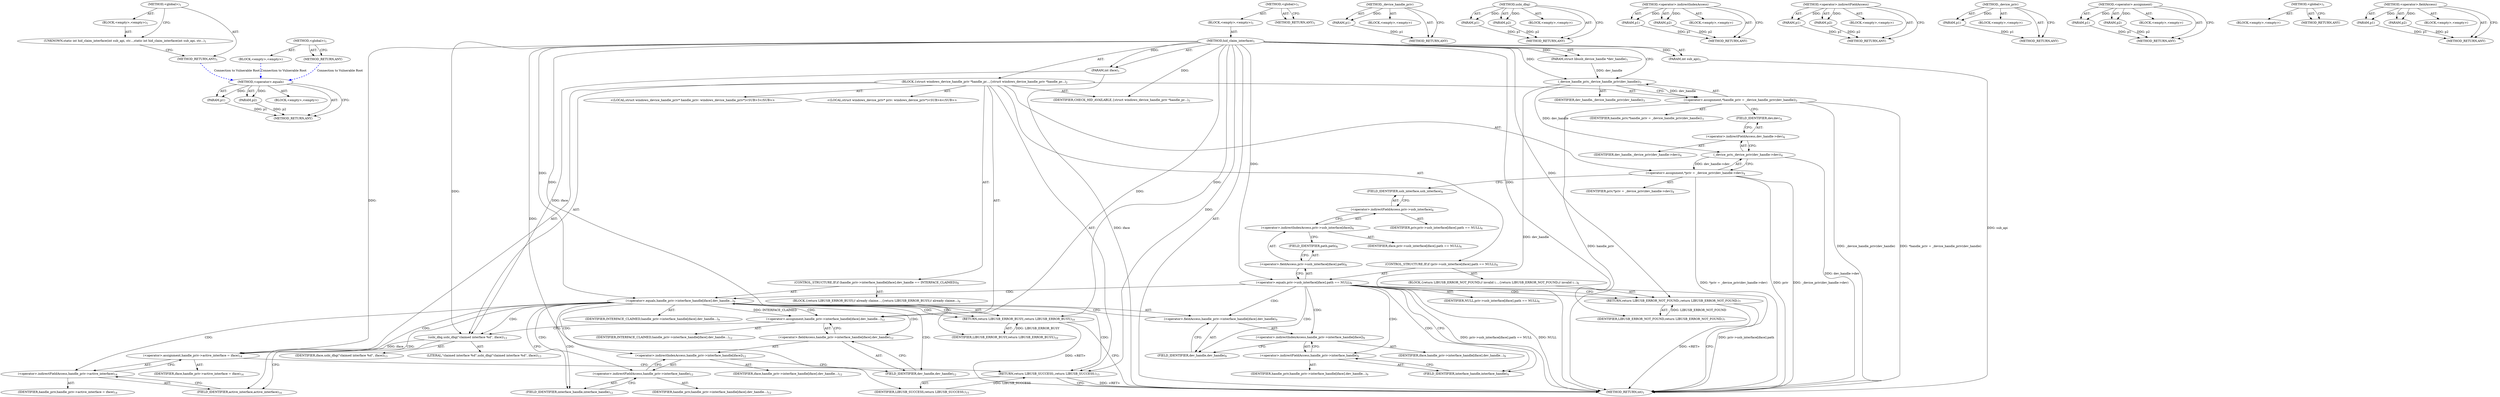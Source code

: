 digraph "&lt;global&gt;" {
vulnerable_114 [label=<(METHOD,&lt;operator&gt;.equals)>];
vulnerable_115 [label=<(PARAM,p1)>];
vulnerable_116 [label=<(PARAM,p2)>];
vulnerable_117 [label=<(BLOCK,&lt;empty&gt;,&lt;empty&gt;)>];
vulnerable_118 [label=<(METHOD_RETURN,ANY)>];
vulnerable_6 [label=<(METHOD,&lt;global&gt;)<SUB>1</SUB>>];
vulnerable_7 [label=<(BLOCK,&lt;empty&gt;,&lt;empty&gt;)<SUB>1</SUB>>];
vulnerable_8 [label=<(METHOD,hid_claim_interface)<SUB>1</SUB>>];
vulnerable_9 [label=<(PARAM,int sub_api)<SUB>1</SUB>>];
vulnerable_10 [label=<(PARAM,struct libusb_device_handle *dev_handle)<SUB>1</SUB>>];
vulnerable_11 [label=<(PARAM,int iface)<SUB>1</SUB>>];
vulnerable_12 [label=<(BLOCK,{
	struct windows_device_handle_priv *handle_pr...,{
	struct windows_device_handle_priv *handle_pr...)<SUB>2</SUB>>];
vulnerable_13 [label="<(LOCAL,struct windows_device_handle_priv* handle_priv: windows_device_handle_priv*)<SUB>3</SUB>>"];
vulnerable_14 [label=<(&lt;operator&gt;.assignment,*handle_priv = _device_handle_priv(dev_handle))<SUB>3</SUB>>];
vulnerable_15 [label=<(IDENTIFIER,handle_priv,*handle_priv = _device_handle_priv(dev_handle))<SUB>3</SUB>>];
vulnerable_16 [label=<(_device_handle_priv,_device_handle_priv(dev_handle))<SUB>3</SUB>>];
vulnerable_17 [label=<(IDENTIFIER,dev_handle,_device_handle_priv(dev_handle))<SUB>3</SUB>>];
vulnerable_18 [label="<(LOCAL,struct windows_device_priv* priv: windows_device_priv*)<SUB>4</SUB>>"];
vulnerable_19 [label=<(&lt;operator&gt;.assignment,*priv = _device_priv(dev_handle-&gt;dev))<SUB>4</SUB>>];
vulnerable_20 [label=<(IDENTIFIER,priv,*priv = _device_priv(dev_handle-&gt;dev))<SUB>4</SUB>>];
vulnerable_21 [label=<(_device_priv,_device_priv(dev_handle-&gt;dev))<SUB>4</SUB>>];
vulnerable_22 [label=<(&lt;operator&gt;.indirectFieldAccess,dev_handle-&gt;dev)<SUB>4</SUB>>];
vulnerable_23 [label=<(IDENTIFIER,dev_handle,_device_priv(dev_handle-&gt;dev))<SUB>4</SUB>>];
vulnerable_24 [label=<(FIELD_IDENTIFIER,dev,dev)<SUB>4</SUB>>];
vulnerable_25 [label=<(IDENTIFIER,CHECK_HID_AVAILABLE,{
	struct windows_device_handle_priv *handle_pr...)<SUB>5</SUB>>];
vulnerable_26 [label=<(CONTROL_STRUCTURE,IF,if (priv-&gt;usb_interface[iface].path == NULL))<SUB>6</SUB>>];
vulnerable_27 [label=<(&lt;operator&gt;.equals,priv-&gt;usb_interface[iface].path == NULL)<SUB>6</SUB>>];
vulnerable_28 [label=<(&lt;operator&gt;.fieldAccess,priv-&gt;usb_interface[iface].path)<SUB>6</SUB>>];
vulnerable_29 [label=<(&lt;operator&gt;.indirectIndexAccess,priv-&gt;usb_interface[iface])<SUB>6</SUB>>];
vulnerable_30 [label=<(&lt;operator&gt;.indirectFieldAccess,priv-&gt;usb_interface)<SUB>6</SUB>>];
vulnerable_31 [label=<(IDENTIFIER,priv,priv-&gt;usb_interface[iface].path == NULL)<SUB>6</SUB>>];
vulnerable_32 [label=<(FIELD_IDENTIFIER,usb_interface,usb_interface)<SUB>6</SUB>>];
vulnerable_33 [label=<(IDENTIFIER,iface,priv-&gt;usb_interface[iface].path == NULL)<SUB>6</SUB>>];
vulnerable_34 [label=<(FIELD_IDENTIFIER,path,path)<SUB>6</SUB>>];
vulnerable_35 [label=<(IDENTIFIER,NULL,priv-&gt;usb_interface[iface].path == NULL)<SUB>6</SUB>>];
vulnerable_36 [label=<(BLOCK,{
		return LIBUSB_ERROR_NOT_FOUND;	// invalid i...,{
		return LIBUSB_ERROR_NOT_FOUND;	// invalid i...)<SUB>6</SUB>>];
vulnerable_37 [label=<(RETURN,return LIBUSB_ERROR_NOT_FOUND;,return LIBUSB_ERROR_NOT_FOUND;)<SUB>7</SUB>>];
vulnerable_38 [label=<(IDENTIFIER,LIBUSB_ERROR_NOT_FOUND,return LIBUSB_ERROR_NOT_FOUND;)<SUB>7</SUB>>];
vulnerable_39 [label=<(CONTROL_STRUCTURE,IF,if (handle_priv-&gt;interface_handle[iface].dev_handle == INTERFACE_CLAIMED))<SUB>9</SUB>>];
vulnerable_40 [label=<(&lt;operator&gt;.equals,handle_priv-&gt;interface_handle[iface].dev_handle...)<SUB>9</SUB>>];
vulnerable_41 [label=<(&lt;operator&gt;.fieldAccess,handle_priv-&gt;interface_handle[iface].dev_handle)<SUB>9</SUB>>];
vulnerable_42 [label=<(&lt;operator&gt;.indirectIndexAccess,handle_priv-&gt;interface_handle[iface])<SUB>9</SUB>>];
vulnerable_43 [label=<(&lt;operator&gt;.indirectFieldAccess,handle_priv-&gt;interface_handle)<SUB>9</SUB>>];
vulnerable_44 [label=<(IDENTIFIER,handle_priv,handle_priv-&gt;interface_handle[iface].dev_handle...)<SUB>9</SUB>>];
vulnerable_45 [label=<(FIELD_IDENTIFIER,interface_handle,interface_handle)<SUB>9</SUB>>];
vulnerable_46 [label=<(IDENTIFIER,iface,handle_priv-&gt;interface_handle[iface].dev_handle...)<SUB>9</SUB>>];
vulnerable_47 [label=<(FIELD_IDENTIFIER,dev_handle,dev_handle)<SUB>9</SUB>>];
vulnerable_48 [label=<(IDENTIFIER,INTERFACE_CLAIMED,handle_priv-&gt;interface_handle[iface].dev_handle...)<SUB>9</SUB>>];
vulnerable_49 [label=<(BLOCK,{
		return LIBUSB_ERROR_BUSY;	// already claime...,{
		return LIBUSB_ERROR_BUSY;	// already claime...)<SUB>9</SUB>>];
vulnerable_50 [label=<(RETURN,return LIBUSB_ERROR_BUSY;,return LIBUSB_ERROR_BUSY;)<SUB>10</SUB>>];
vulnerable_51 [label=<(IDENTIFIER,LIBUSB_ERROR_BUSY,return LIBUSB_ERROR_BUSY;)<SUB>10</SUB>>];
vulnerable_52 [label=<(&lt;operator&gt;.assignment,handle_priv-&gt;interface_handle[iface].dev_handle...)<SUB>12</SUB>>];
vulnerable_53 [label=<(&lt;operator&gt;.fieldAccess,handle_priv-&gt;interface_handle[iface].dev_handle)<SUB>12</SUB>>];
vulnerable_54 [label=<(&lt;operator&gt;.indirectIndexAccess,handle_priv-&gt;interface_handle[iface])<SUB>12</SUB>>];
vulnerable_55 [label=<(&lt;operator&gt;.indirectFieldAccess,handle_priv-&gt;interface_handle)<SUB>12</SUB>>];
vulnerable_56 [label=<(IDENTIFIER,handle_priv,handle_priv-&gt;interface_handle[iface].dev_handle...)<SUB>12</SUB>>];
vulnerable_57 [label=<(FIELD_IDENTIFIER,interface_handle,interface_handle)<SUB>12</SUB>>];
vulnerable_58 [label=<(IDENTIFIER,iface,handle_priv-&gt;interface_handle[iface].dev_handle...)<SUB>12</SUB>>];
vulnerable_59 [label=<(FIELD_IDENTIFIER,dev_handle,dev_handle)<SUB>12</SUB>>];
vulnerable_60 [label=<(IDENTIFIER,INTERFACE_CLAIMED,handle_priv-&gt;interface_handle[iface].dev_handle...)<SUB>12</SUB>>];
vulnerable_61 [label=<(usbi_dbg,usbi_dbg(&quot;claimed interface %d&quot;, iface))<SUB>13</SUB>>];
vulnerable_62 [label=<(LITERAL,&quot;claimed interface %d&quot;,usbi_dbg(&quot;claimed interface %d&quot;, iface))<SUB>13</SUB>>];
vulnerable_63 [label=<(IDENTIFIER,iface,usbi_dbg(&quot;claimed interface %d&quot;, iface))<SUB>13</SUB>>];
vulnerable_64 [label=<(&lt;operator&gt;.assignment,handle_priv-&gt;active_interface = iface)<SUB>14</SUB>>];
vulnerable_65 [label=<(&lt;operator&gt;.indirectFieldAccess,handle_priv-&gt;active_interface)<SUB>14</SUB>>];
vulnerable_66 [label=<(IDENTIFIER,handle_priv,handle_priv-&gt;active_interface = iface)<SUB>14</SUB>>];
vulnerable_67 [label=<(FIELD_IDENTIFIER,active_interface,active_interface)<SUB>14</SUB>>];
vulnerable_68 [label=<(IDENTIFIER,iface,handle_priv-&gt;active_interface = iface)<SUB>14</SUB>>];
vulnerable_69 [label=<(RETURN,return LIBUSB_SUCCESS;,return LIBUSB_SUCCESS;)<SUB>15</SUB>>];
vulnerable_70 [label=<(IDENTIFIER,LIBUSB_SUCCESS,return LIBUSB_SUCCESS;)<SUB>15</SUB>>];
vulnerable_71 [label=<(METHOD_RETURN,int)<SUB>1</SUB>>];
vulnerable_73 [label=<(METHOD_RETURN,ANY)<SUB>1</SUB>>];
vulnerable_101 [label=<(METHOD,_device_handle_priv)>];
vulnerable_102 [label=<(PARAM,p1)>];
vulnerable_103 [label=<(BLOCK,&lt;empty&gt;,&lt;empty&gt;)>];
vulnerable_104 [label=<(METHOD_RETURN,ANY)>];
vulnerable_129 [label=<(METHOD,usbi_dbg)>];
vulnerable_130 [label=<(PARAM,p1)>];
vulnerable_131 [label=<(PARAM,p2)>];
vulnerable_132 [label=<(BLOCK,&lt;empty&gt;,&lt;empty&gt;)>];
vulnerable_133 [label=<(METHOD_RETURN,ANY)>];
vulnerable_124 [label=<(METHOD,&lt;operator&gt;.indirectIndexAccess)>];
vulnerable_125 [label=<(PARAM,p1)>];
vulnerable_126 [label=<(PARAM,p2)>];
vulnerable_127 [label=<(BLOCK,&lt;empty&gt;,&lt;empty&gt;)>];
vulnerable_128 [label=<(METHOD_RETURN,ANY)>];
vulnerable_109 [label=<(METHOD,&lt;operator&gt;.indirectFieldAccess)>];
vulnerable_110 [label=<(PARAM,p1)>];
vulnerable_111 [label=<(PARAM,p2)>];
vulnerable_112 [label=<(BLOCK,&lt;empty&gt;,&lt;empty&gt;)>];
vulnerable_113 [label=<(METHOD_RETURN,ANY)>];
vulnerable_105 [label=<(METHOD,_device_priv)>];
vulnerable_106 [label=<(PARAM,p1)>];
vulnerable_107 [label=<(BLOCK,&lt;empty&gt;,&lt;empty&gt;)>];
vulnerable_108 [label=<(METHOD_RETURN,ANY)>];
vulnerable_96 [label=<(METHOD,&lt;operator&gt;.assignment)>];
vulnerable_97 [label=<(PARAM,p1)>];
vulnerable_98 [label=<(PARAM,p2)>];
vulnerable_99 [label=<(BLOCK,&lt;empty&gt;,&lt;empty&gt;)>];
vulnerable_100 [label=<(METHOD_RETURN,ANY)>];
vulnerable_90 [label=<(METHOD,&lt;global&gt;)<SUB>1</SUB>>];
vulnerable_91 [label=<(BLOCK,&lt;empty&gt;,&lt;empty&gt;)>];
vulnerable_92 [label=<(METHOD_RETURN,ANY)>];
vulnerable_119 [label=<(METHOD,&lt;operator&gt;.fieldAccess)>];
vulnerable_120 [label=<(PARAM,p1)>];
vulnerable_121 [label=<(PARAM,p2)>];
vulnerable_122 [label=<(BLOCK,&lt;empty&gt;,&lt;empty&gt;)>];
vulnerable_123 [label=<(METHOD_RETURN,ANY)>];
fixed_6 [label=<(METHOD,&lt;global&gt;)<SUB>1</SUB>>];
fixed_7 [label=<(BLOCK,&lt;empty&gt;,&lt;empty&gt;)<SUB>1</SUB>>];
fixed_8 [label=<(UNKNOWN,static int hid_claim_interface(int sub_api, str...,static int hid_claim_interface(int sub_api, str...)<SUB>1</SUB>>];
fixed_9 [label=<(METHOD_RETURN,ANY)<SUB>1</SUB>>];
fixed_14 [label=<(METHOD,&lt;global&gt;)<SUB>1</SUB>>];
fixed_15 [label=<(BLOCK,&lt;empty&gt;,&lt;empty&gt;)>];
fixed_16 [label=<(METHOD_RETURN,ANY)>];
vulnerable_114 -> vulnerable_115  [key=0, label="AST: "];
vulnerable_114 -> vulnerable_115  [key=1, label="DDG: "];
vulnerable_114 -> vulnerable_117  [key=0, label="AST: "];
vulnerable_114 -> vulnerable_116  [key=0, label="AST: "];
vulnerable_114 -> vulnerable_116  [key=1, label="DDG: "];
vulnerable_114 -> vulnerable_118  [key=0, label="AST: "];
vulnerable_114 -> vulnerable_118  [key=1, label="CFG: "];
vulnerable_115 -> vulnerable_118  [key=0, label="DDG: p1"];
vulnerable_116 -> vulnerable_118  [key=0, label="DDG: p2"];
vulnerable_6 -> vulnerable_7  [key=0, label="AST: "];
vulnerable_6 -> vulnerable_73  [key=0, label="AST: "];
vulnerable_6 -> vulnerable_73  [key=1, label="CFG: "];
vulnerable_7 -> vulnerable_8  [key=0, label="AST: "];
vulnerable_8 -> vulnerable_9  [key=0, label="AST: "];
vulnerable_8 -> vulnerable_9  [key=1, label="DDG: "];
vulnerable_8 -> vulnerable_10  [key=0, label="AST: "];
vulnerable_8 -> vulnerable_10  [key=1, label="DDG: "];
vulnerable_8 -> vulnerable_11  [key=0, label="AST: "];
vulnerable_8 -> vulnerable_11  [key=1, label="DDG: "];
vulnerable_8 -> vulnerable_12  [key=0, label="AST: "];
vulnerable_8 -> vulnerable_71  [key=0, label="AST: "];
vulnerable_8 -> vulnerable_16  [key=0, label="CFG: "];
vulnerable_8 -> vulnerable_16  [key=1, label="DDG: "];
vulnerable_8 -> vulnerable_25  [key=0, label="DDG: "];
vulnerable_8 -> vulnerable_52  [key=0, label="DDG: "];
vulnerable_8 -> vulnerable_64  [key=0, label="DDG: "];
vulnerable_8 -> vulnerable_69  [key=0, label="DDG: "];
vulnerable_8 -> vulnerable_61  [key=0, label="DDG: "];
vulnerable_8 -> vulnerable_70  [key=0, label="DDG: "];
vulnerable_8 -> vulnerable_27  [key=0, label="DDG: "];
vulnerable_8 -> vulnerable_37  [key=0, label="DDG: "];
vulnerable_8 -> vulnerable_40  [key=0, label="DDG: "];
vulnerable_8 -> vulnerable_50  [key=0, label="DDG: "];
vulnerable_8 -> vulnerable_38  [key=0, label="DDG: "];
vulnerable_8 -> vulnerable_51  [key=0, label="DDG: "];
vulnerable_9 -> vulnerable_71  [key=0, label="DDG: sub_api"];
vulnerable_10 -> vulnerable_16  [key=0, label="DDG: dev_handle"];
vulnerable_11 -> vulnerable_71  [key=0, label="DDG: iface"];
vulnerable_11 -> vulnerable_61  [key=0, label="DDG: iface"];
vulnerable_12 -> vulnerable_13  [key=0, label="AST: "];
vulnerable_12 -> vulnerable_14  [key=0, label="AST: "];
vulnerable_12 -> vulnerable_18  [key=0, label="AST: "];
vulnerable_12 -> vulnerable_19  [key=0, label="AST: "];
vulnerable_12 -> vulnerable_25  [key=0, label="AST: "];
vulnerable_12 -> vulnerable_26  [key=0, label="AST: "];
vulnerable_12 -> vulnerable_39  [key=0, label="AST: "];
vulnerable_12 -> vulnerable_52  [key=0, label="AST: "];
vulnerable_12 -> vulnerable_61  [key=0, label="AST: "];
vulnerable_12 -> vulnerable_64  [key=0, label="AST: "];
vulnerable_12 -> vulnerable_69  [key=0, label="AST: "];
vulnerable_14 -> vulnerable_15  [key=0, label="AST: "];
vulnerable_14 -> vulnerable_16  [key=0, label="AST: "];
vulnerable_14 -> vulnerable_24  [key=0, label="CFG: "];
vulnerable_14 -> vulnerable_71  [key=0, label="DDG: handle_priv"];
vulnerable_14 -> vulnerable_71  [key=1, label="DDG: _device_handle_priv(dev_handle)"];
vulnerable_14 -> vulnerable_71  [key=2, label="DDG: *handle_priv = _device_handle_priv(dev_handle)"];
vulnerable_16 -> vulnerable_17  [key=0, label="AST: "];
vulnerable_16 -> vulnerable_14  [key=0, label="CFG: "];
vulnerable_16 -> vulnerable_14  [key=1, label="DDG: dev_handle"];
vulnerable_16 -> vulnerable_71  [key=0, label="DDG: dev_handle"];
vulnerable_16 -> vulnerable_21  [key=0, label="DDG: dev_handle"];
vulnerable_19 -> vulnerable_20  [key=0, label="AST: "];
vulnerable_19 -> vulnerable_21  [key=0, label="AST: "];
vulnerable_19 -> vulnerable_32  [key=0, label="CFG: "];
vulnerable_19 -> vulnerable_71  [key=0, label="DDG: priv"];
vulnerable_19 -> vulnerable_71  [key=1, label="DDG: _device_priv(dev_handle-&gt;dev)"];
vulnerable_19 -> vulnerable_71  [key=2, label="DDG: *priv = _device_priv(dev_handle-&gt;dev)"];
vulnerable_21 -> vulnerable_22  [key=0, label="AST: "];
vulnerable_21 -> vulnerable_19  [key=0, label="CFG: "];
vulnerable_21 -> vulnerable_19  [key=1, label="DDG: dev_handle-&gt;dev"];
vulnerable_21 -> vulnerable_71  [key=0, label="DDG: dev_handle-&gt;dev"];
vulnerable_22 -> vulnerable_23  [key=0, label="AST: "];
vulnerable_22 -> vulnerable_24  [key=0, label="AST: "];
vulnerable_22 -> vulnerable_21  [key=0, label="CFG: "];
vulnerable_24 -> vulnerable_22  [key=0, label="CFG: "];
vulnerable_26 -> vulnerable_27  [key=0, label="AST: "];
vulnerable_26 -> vulnerable_36  [key=0, label="AST: "];
vulnerable_27 -> vulnerable_28  [key=0, label="AST: "];
vulnerable_27 -> vulnerable_35  [key=0, label="AST: "];
vulnerable_27 -> vulnerable_37  [key=0, label="CFG: "];
vulnerable_27 -> vulnerable_37  [key=1, label="CDG: "];
vulnerable_27 -> vulnerable_45  [key=0, label="CFG: "];
vulnerable_27 -> vulnerable_45  [key=1, label="CDG: "];
vulnerable_27 -> vulnerable_71  [key=0, label="DDG: priv-&gt;usb_interface[iface].path"];
vulnerable_27 -> vulnerable_71  [key=1, label="DDG: priv-&gt;usb_interface[iface].path == NULL"];
vulnerable_27 -> vulnerable_71  [key=2, label="DDG: NULL"];
vulnerable_27 -> vulnerable_47  [key=0, label="CDG: "];
vulnerable_27 -> vulnerable_42  [key=0, label="CDG: "];
vulnerable_27 -> vulnerable_41  [key=0, label="CDG: "];
vulnerable_27 -> vulnerable_40  [key=0, label="CDG: "];
vulnerable_27 -> vulnerable_43  [key=0, label="CDG: "];
vulnerable_28 -> vulnerable_29  [key=0, label="AST: "];
vulnerable_28 -> vulnerable_34  [key=0, label="AST: "];
vulnerable_28 -> vulnerable_27  [key=0, label="CFG: "];
vulnerable_29 -> vulnerable_30  [key=0, label="AST: "];
vulnerable_29 -> vulnerable_33  [key=0, label="AST: "];
vulnerable_29 -> vulnerable_34  [key=0, label="CFG: "];
vulnerable_30 -> vulnerable_31  [key=0, label="AST: "];
vulnerable_30 -> vulnerable_32  [key=0, label="AST: "];
vulnerable_30 -> vulnerable_29  [key=0, label="CFG: "];
vulnerable_32 -> vulnerable_30  [key=0, label="CFG: "];
vulnerable_34 -> vulnerable_28  [key=0, label="CFG: "];
vulnerable_36 -> vulnerable_37  [key=0, label="AST: "];
vulnerable_37 -> vulnerable_38  [key=0, label="AST: "];
vulnerable_37 -> vulnerable_71  [key=0, label="CFG: "];
vulnerable_37 -> vulnerable_71  [key=1, label="DDG: &lt;RET&gt;"];
vulnerable_38 -> vulnerable_37  [key=0, label="DDG: LIBUSB_ERROR_NOT_FOUND"];
vulnerable_39 -> vulnerable_40  [key=0, label="AST: "];
vulnerable_39 -> vulnerable_49  [key=0, label="AST: "];
vulnerable_40 -> vulnerable_41  [key=0, label="AST: "];
vulnerable_40 -> vulnerable_48  [key=0, label="AST: "];
vulnerable_40 -> vulnerable_50  [key=0, label="CFG: "];
vulnerable_40 -> vulnerable_50  [key=1, label="CDG: "];
vulnerable_40 -> vulnerable_57  [key=0, label="CFG: "];
vulnerable_40 -> vulnerable_57  [key=1, label="CDG: "];
vulnerable_40 -> vulnerable_52  [key=0, label="DDG: INTERFACE_CLAIMED"];
vulnerable_40 -> vulnerable_52  [key=1, label="CDG: "];
vulnerable_40 -> vulnerable_61  [key=0, label="CDG: "];
vulnerable_40 -> vulnerable_64  [key=0, label="CDG: "];
vulnerable_40 -> vulnerable_53  [key=0, label="CDG: "];
vulnerable_40 -> vulnerable_69  [key=0, label="CDG: "];
vulnerable_40 -> vulnerable_67  [key=0, label="CDG: "];
vulnerable_40 -> vulnerable_65  [key=0, label="CDG: "];
vulnerable_40 -> vulnerable_59  [key=0, label="CDG: "];
vulnerable_40 -> vulnerable_55  [key=0, label="CDG: "];
vulnerable_40 -> vulnerable_54  [key=0, label="CDG: "];
vulnerable_41 -> vulnerable_42  [key=0, label="AST: "];
vulnerable_41 -> vulnerable_47  [key=0, label="AST: "];
vulnerable_41 -> vulnerable_40  [key=0, label="CFG: "];
vulnerable_42 -> vulnerable_43  [key=0, label="AST: "];
vulnerable_42 -> vulnerable_46  [key=0, label="AST: "];
vulnerable_42 -> vulnerable_47  [key=0, label="CFG: "];
vulnerable_43 -> vulnerable_44  [key=0, label="AST: "];
vulnerable_43 -> vulnerable_45  [key=0, label="AST: "];
vulnerable_43 -> vulnerable_42  [key=0, label="CFG: "];
vulnerable_45 -> vulnerable_43  [key=0, label="CFG: "];
vulnerable_47 -> vulnerable_41  [key=0, label="CFG: "];
vulnerable_49 -> vulnerable_50  [key=0, label="AST: "];
vulnerable_50 -> vulnerable_51  [key=0, label="AST: "];
vulnerable_50 -> vulnerable_71  [key=0, label="CFG: "];
vulnerable_50 -> vulnerable_71  [key=1, label="DDG: &lt;RET&gt;"];
vulnerable_51 -> vulnerable_50  [key=0, label="DDG: LIBUSB_ERROR_BUSY"];
vulnerable_52 -> vulnerable_53  [key=0, label="AST: "];
vulnerable_52 -> vulnerable_60  [key=0, label="AST: "];
vulnerable_52 -> vulnerable_61  [key=0, label="CFG: "];
vulnerable_53 -> vulnerable_54  [key=0, label="AST: "];
vulnerable_53 -> vulnerable_59  [key=0, label="AST: "];
vulnerable_53 -> vulnerable_52  [key=0, label="CFG: "];
vulnerable_54 -> vulnerable_55  [key=0, label="AST: "];
vulnerable_54 -> vulnerable_58  [key=0, label="AST: "];
vulnerable_54 -> vulnerable_59  [key=0, label="CFG: "];
vulnerable_55 -> vulnerable_56  [key=0, label="AST: "];
vulnerable_55 -> vulnerable_57  [key=0, label="AST: "];
vulnerable_55 -> vulnerable_54  [key=0, label="CFG: "];
vulnerable_57 -> vulnerable_55  [key=0, label="CFG: "];
vulnerable_59 -> vulnerable_53  [key=0, label="CFG: "];
vulnerable_61 -> vulnerable_62  [key=0, label="AST: "];
vulnerable_61 -> vulnerable_63  [key=0, label="AST: "];
vulnerable_61 -> vulnerable_67  [key=0, label="CFG: "];
vulnerable_61 -> vulnerable_64  [key=0, label="DDG: iface"];
vulnerable_64 -> vulnerable_65  [key=0, label="AST: "];
vulnerable_64 -> vulnerable_68  [key=0, label="AST: "];
vulnerable_64 -> vulnerable_69  [key=0, label="CFG: "];
vulnerable_65 -> vulnerable_66  [key=0, label="AST: "];
vulnerable_65 -> vulnerable_67  [key=0, label="AST: "];
vulnerable_65 -> vulnerable_64  [key=0, label="CFG: "];
vulnerable_67 -> vulnerable_65  [key=0, label="CFG: "];
vulnerable_69 -> vulnerable_70  [key=0, label="AST: "];
vulnerable_69 -> vulnerable_71  [key=0, label="CFG: "];
vulnerable_69 -> vulnerable_71  [key=1, label="DDG: &lt;RET&gt;"];
vulnerable_70 -> vulnerable_69  [key=0, label="DDG: LIBUSB_SUCCESS"];
vulnerable_101 -> vulnerable_102  [key=0, label="AST: "];
vulnerable_101 -> vulnerable_102  [key=1, label="DDG: "];
vulnerable_101 -> vulnerable_103  [key=0, label="AST: "];
vulnerable_101 -> vulnerable_104  [key=0, label="AST: "];
vulnerable_101 -> vulnerable_104  [key=1, label="CFG: "];
vulnerable_102 -> vulnerable_104  [key=0, label="DDG: p1"];
vulnerable_129 -> vulnerable_130  [key=0, label="AST: "];
vulnerable_129 -> vulnerable_130  [key=1, label="DDG: "];
vulnerable_129 -> vulnerable_132  [key=0, label="AST: "];
vulnerable_129 -> vulnerable_131  [key=0, label="AST: "];
vulnerable_129 -> vulnerable_131  [key=1, label="DDG: "];
vulnerable_129 -> vulnerable_133  [key=0, label="AST: "];
vulnerable_129 -> vulnerable_133  [key=1, label="CFG: "];
vulnerable_130 -> vulnerable_133  [key=0, label="DDG: p1"];
vulnerable_131 -> vulnerable_133  [key=0, label="DDG: p2"];
vulnerable_124 -> vulnerable_125  [key=0, label="AST: "];
vulnerable_124 -> vulnerable_125  [key=1, label="DDG: "];
vulnerable_124 -> vulnerable_127  [key=0, label="AST: "];
vulnerable_124 -> vulnerable_126  [key=0, label="AST: "];
vulnerable_124 -> vulnerable_126  [key=1, label="DDG: "];
vulnerable_124 -> vulnerable_128  [key=0, label="AST: "];
vulnerable_124 -> vulnerable_128  [key=1, label="CFG: "];
vulnerable_125 -> vulnerable_128  [key=0, label="DDG: p1"];
vulnerable_126 -> vulnerable_128  [key=0, label="DDG: p2"];
vulnerable_109 -> vulnerable_110  [key=0, label="AST: "];
vulnerable_109 -> vulnerable_110  [key=1, label="DDG: "];
vulnerable_109 -> vulnerable_112  [key=0, label="AST: "];
vulnerable_109 -> vulnerable_111  [key=0, label="AST: "];
vulnerable_109 -> vulnerable_111  [key=1, label="DDG: "];
vulnerable_109 -> vulnerable_113  [key=0, label="AST: "];
vulnerable_109 -> vulnerable_113  [key=1, label="CFG: "];
vulnerable_110 -> vulnerable_113  [key=0, label="DDG: p1"];
vulnerable_111 -> vulnerable_113  [key=0, label="DDG: p2"];
vulnerable_105 -> vulnerable_106  [key=0, label="AST: "];
vulnerable_105 -> vulnerable_106  [key=1, label="DDG: "];
vulnerable_105 -> vulnerable_107  [key=0, label="AST: "];
vulnerable_105 -> vulnerable_108  [key=0, label="AST: "];
vulnerable_105 -> vulnerable_108  [key=1, label="CFG: "];
vulnerable_106 -> vulnerable_108  [key=0, label="DDG: p1"];
vulnerable_96 -> vulnerable_97  [key=0, label="AST: "];
vulnerable_96 -> vulnerable_97  [key=1, label="DDG: "];
vulnerable_96 -> vulnerable_99  [key=0, label="AST: "];
vulnerable_96 -> vulnerable_98  [key=0, label="AST: "];
vulnerable_96 -> vulnerable_98  [key=1, label="DDG: "];
vulnerable_96 -> vulnerable_100  [key=0, label="AST: "];
vulnerable_96 -> vulnerable_100  [key=1, label="CFG: "];
vulnerable_97 -> vulnerable_100  [key=0, label="DDG: p1"];
vulnerable_98 -> vulnerable_100  [key=0, label="DDG: p2"];
vulnerable_90 -> vulnerable_91  [key=0, label="AST: "];
vulnerable_90 -> vulnerable_92  [key=0, label="AST: "];
vulnerable_90 -> vulnerable_92  [key=1, label="CFG: "];
vulnerable_119 -> vulnerable_120  [key=0, label="AST: "];
vulnerable_119 -> vulnerable_120  [key=1, label="DDG: "];
vulnerable_119 -> vulnerable_122  [key=0, label="AST: "];
vulnerable_119 -> vulnerable_121  [key=0, label="AST: "];
vulnerable_119 -> vulnerable_121  [key=1, label="DDG: "];
vulnerable_119 -> vulnerable_123  [key=0, label="AST: "];
vulnerable_119 -> vulnerable_123  [key=1, label="CFG: "];
vulnerable_120 -> vulnerable_123  [key=0, label="DDG: p1"];
vulnerable_121 -> vulnerable_123  [key=0, label="DDG: p2"];
fixed_6 -> fixed_7  [key=0, label="AST: "];
fixed_6 -> fixed_9  [key=0, label="AST: "];
fixed_6 -> fixed_8  [key=0, label="CFG: "];
fixed_7 -> fixed_8  [key=0, label="AST: "];
fixed_8 -> fixed_9  [key=0, label="CFG: "];
fixed_9 -> vulnerable_114  [color=blue, key=0, label="Connection to Vulnerable Root", penwidth="2.0", style=dashed];
fixed_14 -> fixed_15  [key=0, label="AST: "];
fixed_14 -> fixed_16  [key=0, label="AST: "];
fixed_14 -> fixed_16  [key=1, label="CFG: "];
fixed_15 -> vulnerable_114  [color=blue, key=0, label="Connection to Vulnerable Root", penwidth="2.0", style=dashed];
fixed_16 -> vulnerable_114  [color=blue, key=0, label="Connection to Vulnerable Root", penwidth="2.0", style=dashed];
}
